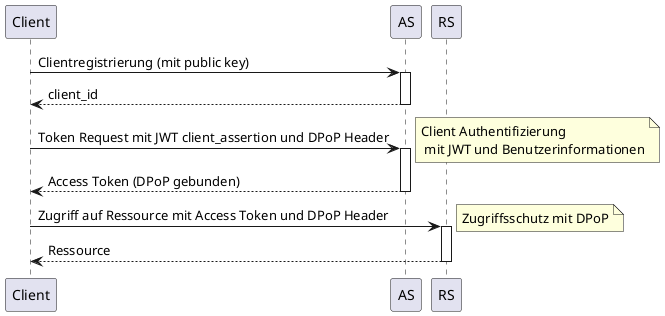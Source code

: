 @startuml "client-assertion-jwt-authentication"
participant Client
participant AS
participant RS

Client -> AS: Clientregistrierung (mit public key)
activate AS
AS --> Client: client_id
deactivate AS

Client -> AS: Token Request mit JWT client_assertion und DPoP Header
activate AS
note right: Client Authentifizierung\n mit JWT und Benutzerinformationen
AS --> Client: Access Token (DPoP gebunden)
deactivate AS

Client -> RS: Zugriff auf Ressource mit Access Token und DPoP Header
activate RS
note right: Zugriffsschutz mit DPoP
RS --> Client: Ressource
deactivate RS

@enduml